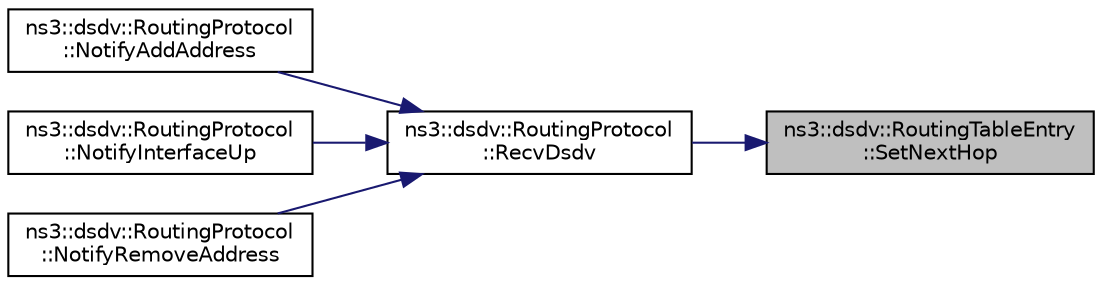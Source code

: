 digraph "ns3::dsdv::RoutingTableEntry::SetNextHop"
{
 // LATEX_PDF_SIZE
  edge [fontname="Helvetica",fontsize="10",labelfontname="Helvetica",labelfontsize="10"];
  node [fontname="Helvetica",fontsize="10",shape=record];
  rankdir="RL";
  Node1 [label="ns3::dsdv::RoutingTableEntry\l::SetNextHop",height=0.2,width=0.4,color="black", fillcolor="grey75", style="filled", fontcolor="black",tooltip="Set next hop."];
  Node1 -> Node2 [dir="back",color="midnightblue",fontsize="10",style="solid",fontname="Helvetica"];
  Node2 [label="ns3::dsdv::RoutingProtocol\l::RecvDsdv",height=0.2,width=0.4,color="black", fillcolor="white", style="filled",URL="$classns3_1_1dsdv_1_1_routing_protocol.html#ad27475d64bfd478b57d73f3cc08d4c99",tooltip="Receive and process dsdv control packet."];
  Node2 -> Node3 [dir="back",color="midnightblue",fontsize="10",style="solid",fontname="Helvetica"];
  Node3 [label="ns3::dsdv::RoutingProtocol\l::NotifyAddAddress",height=0.2,width=0.4,color="black", fillcolor="white", style="filled",URL="$classns3_1_1dsdv_1_1_routing_protocol.html#aaf6b464336448d3cf4e6370b00943253",tooltip=" "];
  Node2 -> Node4 [dir="back",color="midnightblue",fontsize="10",style="solid",fontname="Helvetica"];
  Node4 [label="ns3::dsdv::RoutingProtocol\l::NotifyInterfaceUp",height=0.2,width=0.4,color="black", fillcolor="white", style="filled",URL="$classns3_1_1dsdv_1_1_routing_protocol.html#a9a3edd95b3a0714d5aff5293e96883d2",tooltip=" "];
  Node2 -> Node5 [dir="back",color="midnightblue",fontsize="10",style="solid",fontname="Helvetica"];
  Node5 [label="ns3::dsdv::RoutingProtocol\l::NotifyRemoveAddress",height=0.2,width=0.4,color="black", fillcolor="white", style="filled",URL="$classns3_1_1dsdv_1_1_routing_protocol.html#a27292ecea0925d440a272b57f1b96aab",tooltip=" "];
}
